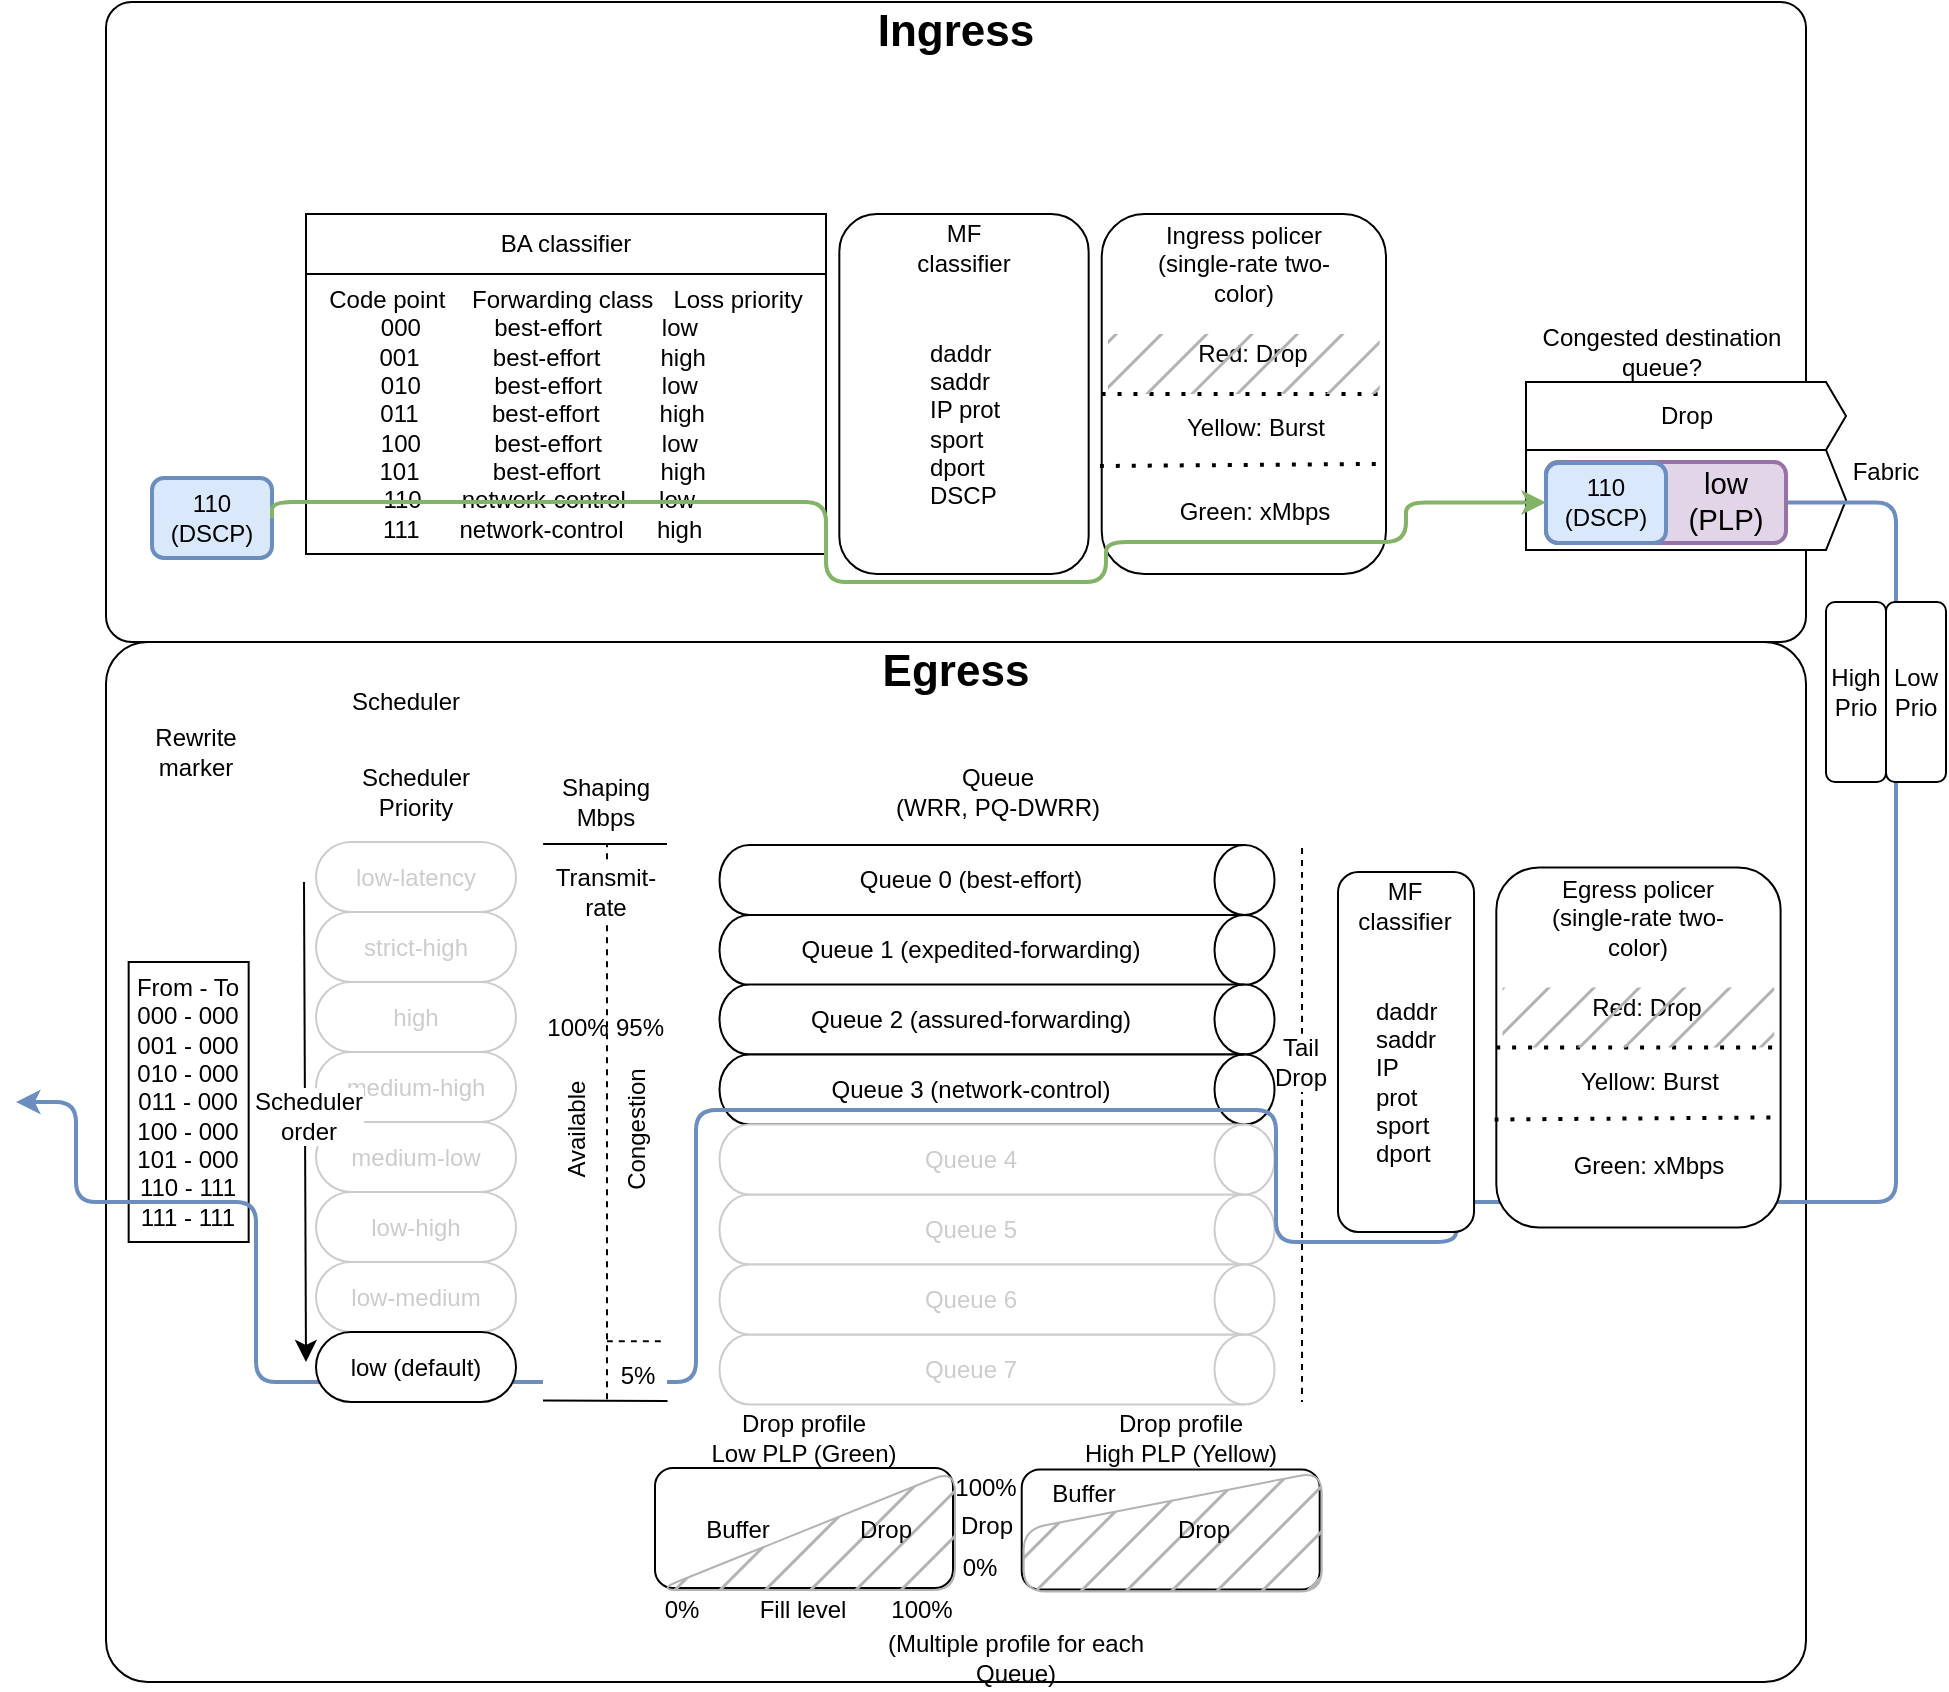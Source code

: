 <mxfile version="26.2.13">
  <diagram name="Page-1" id="kG5d2uivP7wJLAVlX3CE">
    <mxGraphModel dx="1347" dy="809" grid="1" gridSize="10" guides="1" tooltips="1" connect="1" arrows="1" fold="1" page="1" pageScale="1" pageWidth="850" pageHeight="1100" math="0" shadow="0">
      <root>
        <mxCell id="0" />
        <mxCell id="1" parent="0" />
        <mxCell id="E14LCJ5W_eXGmbQzY-kX-23" value="" style="group;movable=0;resizable=1;rotatable=1;deletable=1;editable=1;locked=0;connectable=0;" parent="1" vertex="1" connectable="0">
          <mxGeometry x="-100" y="110" width="890" height="390" as="geometry" />
        </mxCell>
        <mxCell id="E14LCJ5W_eXGmbQzY-kX-21" value="" style="rounded=1;whiteSpace=wrap;html=1;arcSize=4;" parent="E14LCJ5W_eXGmbQzY-kX-23" vertex="1">
          <mxGeometry width="850" height="320" as="geometry" />
        </mxCell>
        <mxCell id="E14LCJ5W_eXGmbQzY-kX-22" value="&lt;b&gt;&lt;font style=&quot;font-size: 22px;&quot;&gt;Ingress&lt;/font&gt;&lt;/b&gt;" style="text;html=1;align=center;verticalAlign=middle;whiteSpace=wrap;rounded=0;" parent="E14LCJ5W_eXGmbQzY-kX-23" vertex="1">
          <mxGeometry x="352.143" width="145.714" height="30" as="geometry" />
        </mxCell>
        <mxCell id="E14LCJ5W_eXGmbQzY-kX-68" value="" style="group" parent="E14LCJ5W_eXGmbQzY-kX-23" vertex="1" connectable="0">
          <mxGeometry x="366.667" y="106" width="124.667" height="180" as="geometry" />
        </mxCell>
        <mxCell id="E14LCJ5W_eXGmbQzY-kX-67" value="" style="rounded=1;whiteSpace=wrap;html=1;" parent="E14LCJ5W_eXGmbQzY-kX-68" vertex="1">
          <mxGeometry width="124.667" height="180" as="geometry" />
        </mxCell>
        <mxCell id="E14LCJ5W_eXGmbQzY-kX-51" value="MF classifier" style="text;html=1;align=center;verticalAlign=middle;whiteSpace=wrap;rounded=0;" parent="E14LCJ5W_eXGmbQzY-kX-68" vertex="1">
          <mxGeometry x="28.333" y="6.923" width="68.0" height="20.769" as="geometry" />
        </mxCell>
        <mxCell id="E14LCJ5W_eXGmbQzY-kX-73" value="&lt;div&gt;daddr&lt;/div&gt;&lt;div&gt;saddr&lt;/div&gt;&lt;div&gt;IP prot&lt;/div&gt;&lt;div&gt;sport&lt;/div&gt;&lt;div&gt;dport&lt;/div&gt;&lt;div&gt;DSCP&lt;/div&gt;" style="text;strokeColor=none;fillColor=none;align=left;verticalAlign=middle;spacingLeft=4;spacingRight=4;overflow=hidden;points=[[0,0.5],[1,0.5]];portConstraint=eastwest;rotatable=0;whiteSpace=wrap;html=1;" parent="E14LCJ5W_eXGmbQzY-kX-68" vertex="1">
          <mxGeometry x="39.333" y="60" width="57" height="90" as="geometry" />
        </mxCell>
        <mxCell id="E14LCJ5W_eXGmbQzY-kX-70" value="" style="group" parent="E14LCJ5W_eXGmbQzY-kX-23" vertex="1" connectable="0">
          <mxGeometry x="497.86" y="106" width="153.69" height="180" as="geometry" />
        </mxCell>
        <mxCell id="E14LCJ5W_eXGmbQzY-kX-69" value="" style="rounded=1;whiteSpace=wrap;html=1;" parent="E14LCJ5W_eXGmbQzY-kX-70" vertex="1">
          <mxGeometry width="142.14" height="180" as="geometry" />
        </mxCell>
        <mxCell id="E14LCJ5W_eXGmbQzY-kX-50" value="&lt;div&gt;Ingress policer&lt;/div&gt;(single-rate two-color)" style="text;html=1;align=center;verticalAlign=middle;whiteSpace=wrap;rounded=0;" parent="E14LCJ5W_eXGmbQzY-kX-70" vertex="1">
          <mxGeometry x="11.845" y="14.692" width="118.45" height="20.769" as="geometry" />
        </mxCell>
        <mxCell id="aqyKmSVkoHq0Fvc-RwfH-3" value="Green: xMbps" style="text;html=1;align=center;verticalAlign=middle;whiteSpace=wrap;rounded=0;" vertex="1" parent="E14LCJ5W_eXGmbQzY-kX-70">
          <mxGeometry x="34.2" y="134" width="85.29" height="30" as="geometry" />
        </mxCell>
        <mxCell id="aqyKmSVkoHq0Fvc-RwfH-4" value="" style="endArrow=none;dashed=1;html=1;dashPattern=1 3;strokeWidth=2;rounded=0;fontSize=12;startSize=8;endSize=8;curved=1;exitX=-0.006;exitY=0.7;exitDx=0;exitDy=0;exitPerimeter=0;entryX=1;entryY=0.694;entryDx=0;entryDy=0;entryPerimeter=0;" edge="1" parent="E14LCJ5W_eXGmbQzY-kX-70" source="E14LCJ5W_eXGmbQzY-kX-69" target="E14LCJ5W_eXGmbQzY-kX-69">
          <mxGeometry width="50" height="50" relative="1" as="geometry">
            <mxPoint x="35.14" y="130" as="sourcePoint" />
            <mxPoint x="143.14" y="130" as="targetPoint" />
          </mxGeometry>
        </mxCell>
        <mxCell id="aqyKmSVkoHq0Fvc-RwfH-5" value="" style="endArrow=none;dashed=1;html=1;dashPattern=1 3;strokeWidth=2;rounded=0;fontSize=12;startSize=8;endSize=8;curved=1;exitX=0;exitY=0.5;exitDx=0;exitDy=0;entryX=1;entryY=0.5;entryDx=0;entryDy=0;" edge="1" parent="E14LCJ5W_eXGmbQzY-kX-70" source="E14LCJ5W_eXGmbQzY-kX-69" target="E14LCJ5W_eXGmbQzY-kX-69">
          <mxGeometry width="50" height="50" relative="1" as="geometry">
            <mxPoint x="5.61" y="91" as="sourcePoint" />
            <mxPoint x="148.61" y="90" as="targetPoint" />
          </mxGeometry>
        </mxCell>
        <mxCell id="aqyKmSVkoHq0Fvc-RwfH-2" value="Yellow: Burst" style="text;html=1;align=center;verticalAlign=middle;whiteSpace=wrap;rounded=0;" vertex="1" parent="E14LCJ5W_eXGmbQzY-kX-70">
          <mxGeometry x="38.81" y="92" width="76.07" height="30" as="geometry" />
        </mxCell>
        <mxCell id="E14LCJ5W_eXGmbQzY-kX-81" value="&lt;div&gt;Red: Drop&lt;/div&gt;" style="text;html=1;align=center;verticalAlign=middle;whiteSpace=wrap;rounded=0;" parent="E14LCJ5W_eXGmbQzY-kX-70" vertex="1">
          <mxGeometry x="38.812" y="60" width="72.816" height="20.0" as="geometry" />
        </mxCell>
        <mxCell id="aqyKmSVkoHq0Fvc-RwfH-39" value="" style="rounded=0;whiteSpace=wrap;html=1;fillColor=#B3B3B3;fillStyle=hatch;strokeColor=none;" vertex="1" parent="E14LCJ5W_eXGmbQzY-kX-70">
          <mxGeometry x="3.1" y="60" width="135.9" height="30" as="geometry" />
        </mxCell>
        <mxCell id="ce7bkE0VHJTKqh5RO_aL-83" value="Congested destination queue? " style="text;html=1;align=center;verticalAlign=middle;whiteSpace=wrap;rounded=0;" parent="E14LCJ5W_eXGmbQzY-kX-23" vertex="1">
          <mxGeometry x="698" y="160" width="160" height="30" as="geometry" />
        </mxCell>
        <mxCell id="ce7bkE0VHJTKqh5RO_aL-84" value="" style="html=1;shadow=0;dashed=0;align=center;verticalAlign=middle;shape=mxgraph.arrows2.arrow;dy=0;dx=10;notch=0;" parent="E14LCJ5W_eXGmbQzY-kX-23" vertex="1">
          <mxGeometry x="710" y="224" width="160" height="50" as="geometry" />
        </mxCell>
        <mxCell id="ce7bkE0VHJTKqh5RO_aL-86" value="Drop" style="html=1;shadow=0;dashed=0;align=center;verticalAlign=middle;shape=mxgraph.arrows2.arrow;dy=0;dx=10;notch=0;" parent="E14LCJ5W_eXGmbQzY-kX-23" vertex="1">
          <mxGeometry x="710" y="190" width="160" height="34" as="geometry" />
        </mxCell>
        <mxCell id="ce7bkE0VHJTKqh5RO_aL-18" value="&lt;div&gt;High&lt;/div&gt;&lt;div&gt;Prio&lt;/div&gt;" style="rounded=1;whiteSpace=wrap;html=1;" parent="E14LCJ5W_eXGmbQzY-kX-23" vertex="1">
          <mxGeometry x="860" y="300" width="30" height="90" as="geometry" />
        </mxCell>
        <mxCell id="E14LCJ5W_eXGmbQzY-kX-24" value="" style="group;movable=1;resizable=1;rotatable=1;deletable=1;editable=1;locked=0;connectable=0;recursiveResize=0;" parent="1" vertex="1" connectable="0">
          <mxGeometry x="-100" y="430" width="850" height="523.75" as="geometry" />
        </mxCell>
        <mxCell id="E14LCJ5W_eXGmbQzY-kX-25" value="" style="rounded=1;whiteSpace=wrap;html=1;arcSize=4;connectable=0;" parent="E14LCJ5W_eXGmbQzY-kX-24" vertex="1">
          <mxGeometry width="850" height="520" as="geometry" />
        </mxCell>
        <mxCell id="E14LCJ5W_eXGmbQzY-kX-26" value="&lt;font style=&quot;font-size: 22px;&quot;&gt;&lt;b&gt;Egress&lt;/b&gt;&lt;/font&gt;" style="text;html=1;align=center;verticalAlign=middle;whiteSpace=wrap;rounded=0;" parent="E14LCJ5W_eXGmbQzY-kX-24" vertex="1">
          <mxGeometry x="352.143" width="145.714" height="30" as="geometry" />
        </mxCell>
        <mxCell id="E14LCJ5W_eXGmbQzY-kX-61" value="Scheduler" style="text;html=1;align=center;verticalAlign=middle;whiteSpace=wrap;rounded=0;" parent="E14LCJ5W_eXGmbQzY-kX-24" vertex="1">
          <mxGeometry x="116.0" y="15.25" width="68.0" height="30" as="geometry" />
        </mxCell>
        <mxCell id="E14LCJ5W_eXGmbQzY-kX-62" value="Rewrite marker" style="text;html=1;align=center;verticalAlign=middle;whiteSpace=wrap;rounded=0;" parent="E14LCJ5W_eXGmbQzY-kX-24" vertex="1">
          <mxGeometry x="11.333" y="40" width="68.0" height="30" as="geometry" />
        </mxCell>
        <mxCell id="E14LCJ5W_eXGmbQzY-kX-63" value="&lt;div&gt;Queue&lt;/div&gt;&lt;div&gt;(WRR, PQ-DWRR)&lt;/div&gt;" style="text;html=1;align=center;verticalAlign=middle;whiteSpace=wrap;rounded=0;" parent="E14LCJ5W_eXGmbQzY-kX-24" vertex="1">
          <mxGeometry x="367.58" y="60" width="155.85" height="30" as="geometry" />
        </mxCell>
        <mxCell id="E14LCJ5W_eXGmbQzY-kX-78" value="Queue 0 (best-effort)" style="shape=cylinder3;whiteSpace=wrap;html=1;boundedLbl=1;backgroundOutline=1;size=15;rotation=90;horizontal=0;align=center;" parent="E14LCJ5W_eXGmbQzY-kX-24" vertex="1">
          <mxGeometry x="428" y="-19.75" width="35" height="277.5" as="geometry" />
        </mxCell>
        <mxCell id="E14LCJ5W_eXGmbQzY-kX-90" value="From - To&lt;br&gt;000 - 000&lt;br&gt;001 - 000&lt;br&gt;010 - 000&lt;br&gt;011 - 000&lt;br&gt;100 - 000&lt;br&gt;101 - 000&lt;div&gt;110 - 111&lt;/div&gt;&lt;div&gt;111 - 111&lt;/div&gt;" style="text;html=1;align=center;verticalAlign=middle;whiteSpace=wrap;rounded=0;strokeColor=default;" parent="E14LCJ5W_eXGmbQzY-kX-24" vertex="1">
          <mxGeometry x="11.33" y="160" width="60" height="140" as="geometry" />
        </mxCell>
        <mxCell id="E14LCJ5W_eXGmbQzY-kX-91" value="Queue 1 (expedited-forwarding)" style="shape=cylinder3;whiteSpace=wrap;html=1;boundedLbl=1;backgroundOutline=1;size=15;rotation=90;strokeColor=default;align=center;verticalAlign=middle;fontFamily=Helvetica;fontSize=12;fontColor=default;fillColor=default;horizontal=0;" parent="E14LCJ5W_eXGmbQzY-kX-24" vertex="1">
          <mxGeometry x="428" y="15.25" width="35" height="277.5" as="geometry" />
        </mxCell>
        <mxCell id="E14LCJ5W_eXGmbQzY-kX-92" value="Queue 2 (assured-forwarding)" style="shape=cylinder3;whiteSpace=wrap;html=1;boundedLbl=1;backgroundOutline=1;size=15;rotation=90;strokeColor=default;align=center;verticalAlign=middle;fontFamily=Helvetica;fontSize=12;fontColor=default;fillColor=default;horizontal=0;" parent="E14LCJ5W_eXGmbQzY-kX-24" vertex="1">
          <mxGeometry x="428" y="50" width="35" height="277.5" as="geometry" />
        </mxCell>
        <mxCell id="E14LCJ5W_eXGmbQzY-kX-93" value="Queue 3 (network-control)" style="shape=cylinder3;whiteSpace=wrap;html=1;boundedLbl=1;backgroundOutline=1;size=15;rotation=90;strokeColor=default;align=center;verticalAlign=middle;fontFamily=Helvetica;fontSize=12;fontColor=default;fillColor=default;horizontal=0;" parent="E14LCJ5W_eXGmbQzY-kX-24" vertex="1">
          <mxGeometry x="428" y="85" width="35" height="277.5" as="geometry" />
        </mxCell>
        <mxCell id="E14LCJ5W_eXGmbQzY-kX-95" value="Queue 5" style="shape=cylinder3;whiteSpace=wrap;html=1;boundedLbl=1;backgroundOutline=1;size=15;rotation=90;strokeColor=#CCCCCC;align=center;verticalAlign=middle;fontFamily=Helvetica;fontSize=12;fontColor=#CCCCCC;fillColor=default;horizontal=0;" parent="E14LCJ5W_eXGmbQzY-kX-24" vertex="1">
          <mxGeometry x="428" y="155" width="35" height="277.5" as="geometry" />
        </mxCell>
        <mxCell id="E14LCJ5W_eXGmbQzY-kX-94" value="Queue 4" style="shape=cylinder3;whiteSpace=wrap;html=1;boundedLbl=1;backgroundOutline=1;size=15;rotation=90;strokeColor=#CCCCCC;align=center;verticalAlign=middle;fontFamily=Helvetica;fontSize=12;fontColor=#CCCCCC;fillColor=default;horizontal=0;" parent="E14LCJ5W_eXGmbQzY-kX-24" vertex="1">
          <mxGeometry x="428" y="120" width="35" height="277.5" as="geometry" />
        </mxCell>
        <mxCell id="E14LCJ5W_eXGmbQzY-kX-96" value="Queue 7" style="shape=cylinder3;whiteSpace=wrap;html=1;boundedLbl=1;backgroundOutline=1;size=15;rotation=90;strokeColor=#CCCCCC;align=center;verticalAlign=middle;fontFamily=Helvetica;fontSize=12;fontColor=#CCCCCC;fillColor=default;horizontal=0;" parent="E14LCJ5W_eXGmbQzY-kX-24" vertex="1">
          <mxGeometry x="428" y="225" width="35" height="277.5" as="geometry" />
        </mxCell>
        <mxCell id="E14LCJ5W_eXGmbQzY-kX-97" value="Queue 6" style="shape=cylinder3;whiteSpace=wrap;html=1;boundedLbl=1;backgroundOutline=1;size=15;rotation=90;strokeColor=#CCCCCC;align=center;verticalAlign=middle;fontFamily=Helvetica;fontSize=12;fontColor=#CCCCCC;fillColor=default;horizontal=0;" parent="E14LCJ5W_eXGmbQzY-kX-24" vertex="1">
          <mxGeometry x="428" y="190" width="35" height="277.5" as="geometry" />
        </mxCell>
        <mxCell id="ce7bkE0VHJTKqh5RO_aL-8" style="edgeStyle=orthogonalEdgeStyle;rounded=1;orthogonalLoop=1;jettySize=auto;html=1;fillColor=#dae8fc;strokeColor=#6c8ebf;strokeWidth=2;arcSize=20;flowAnimation=0;enumerate=0;orthogonal=0;ignoreEdge=0;noJump=0;bendable=1;exitX=1;exitY=0.5;exitDx=0;exitDy=0;" parent="E14LCJ5W_eXGmbQzY-kX-24" edge="1">
          <mxGeometry relative="1" as="geometry">
            <mxPoint x="835" y="-69.75" as="sourcePoint" />
            <Array as="points">
              <mxPoint x="895" y="-70" />
              <mxPoint x="895" y="280" />
              <mxPoint x="675" y="280" />
              <mxPoint x="675" y="300" />
              <mxPoint x="585" y="300" />
              <mxPoint x="585" y="234" />
              <mxPoint x="295" y="234" />
              <mxPoint x="295" y="370" />
              <mxPoint x="75" y="370" />
              <mxPoint x="75" y="280" />
              <mxPoint x="-15" y="280" />
              <mxPoint x="-15" y="230" />
            </Array>
            <mxPoint x="-45" y="230" as="targetPoint" />
          </mxGeometry>
        </mxCell>
        <mxCell id="ce7bkE0VHJTKqh5RO_aL-57" value="low-latency" style="rounded=1;whiteSpace=wrap;html=1;arcSize=50;fontColor=#CCCCCC;strokeColor=#CCCCCC;" parent="E14LCJ5W_eXGmbQzY-kX-24" vertex="1">
          <mxGeometry x="105" y="100" width="100" height="35" as="geometry" />
        </mxCell>
        <mxCell id="ce7bkE0VHJTKqh5RO_aL-60" value="strict-high" style="rounded=1;whiteSpace=wrap;html=1;arcSize=50;fontColor=#CCCCCC;strokeColor=#CCCCCC;" parent="E14LCJ5W_eXGmbQzY-kX-24" vertex="1">
          <mxGeometry x="105" y="135" width="100" height="35" as="geometry" />
        </mxCell>
        <mxCell id="ce7bkE0VHJTKqh5RO_aL-61" value="high" style="rounded=1;whiteSpace=wrap;html=1;arcSize=50;fontColor=#CCCCCC;strokeColor=#CCCCCC;" parent="E14LCJ5W_eXGmbQzY-kX-24" vertex="1">
          <mxGeometry x="105" y="170" width="100" height="35" as="geometry" />
        </mxCell>
        <mxCell id="ce7bkE0VHJTKqh5RO_aL-62" value="medium-high" style="rounded=1;whiteSpace=wrap;html=1;arcSize=50;fontColor=#CCCCCC;strokeColor=#CCCCCC;" parent="E14LCJ5W_eXGmbQzY-kX-24" vertex="1">
          <mxGeometry x="105" y="205" width="100" height="35" as="geometry" />
        </mxCell>
        <mxCell id="ce7bkE0VHJTKqh5RO_aL-63" value="medium-low" style="rounded=1;whiteSpace=wrap;html=1;arcSize=50;fontColor=#CCCCCC;strokeColor=#CCCCCC;" parent="E14LCJ5W_eXGmbQzY-kX-24" vertex="1">
          <mxGeometry x="105" y="240" width="100" height="35" as="geometry" />
        </mxCell>
        <mxCell id="ce7bkE0VHJTKqh5RO_aL-64" value="low-high" style="rounded=1;whiteSpace=wrap;html=1;arcSize=50;fontColor=#CCCCCC;strokeColor=#CCCCCC;" parent="E14LCJ5W_eXGmbQzY-kX-24" vertex="1">
          <mxGeometry x="105" y="275" width="100" height="35" as="geometry" />
        </mxCell>
        <mxCell id="ce7bkE0VHJTKqh5RO_aL-65" value="low-medium" style="rounded=1;whiteSpace=wrap;html=1;arcSize=50;fontColor=#CCCCCC;strokeColor=#CCCCCC;" parent="E14LCJ5W_eXGmbQzY-kX-24" vertex="1">
          <mxGeometry x="105" y="310" width="100" height="35" as="geometry" />
        </mxCell>
        <mxCell id="ce7bkE0VHJTKqh5RO_aL-66" value="low (default)" style="rounded=1;whiteSpace=wrap;html=1;arcSize=50;" parent="E14LCJ5W_eXGmbQzY-kX-24" vertex="1">
          <mxGeometry x="105" y="345" width="100" height="35" as="geometry" />
        </mxCell>
        <mxCell id="ce7bkE0VHJTKqh5RO_aL-70" value="Scheduler Priority" style="text;html=1;align=center;verticalAlign=middle;whiteSpace=wrap;rounded=0;" parent="E14LCJ5W_eXGmbQzY-kX-24" vertex="1">
          <mxGeometry x="125" y="60" width="60" height="30" as="geometry" />
        </mxCell>
        <mxCell id="ce7bkE0VHJTKqh5RO_aL-75" value="&lt;div&gt;Drop profile&lt;/div&gt;&lt;div&gt;Low PLP (Green)&lt;/div&gt;" style="text;html=1;align=center;verticalAlign=middle;whiteSpace=wrap;rounded=0;" parent="E14LCJ5W_eXGmbQzY-kX-24" vertex="1">
          <mxGeometry x="293.37" y="388" width="112.26" height="20" as="geometry" />
        </mxCell>
        <mxCell id="9Cvu3uH8e4-jwWgG8o9k-1" value="" style="endArrow=classic;html=1;rounded=0;fontSize=12;startSize=8;endSize=8;curved=1;horizontal=0;" parent="E14LCJ5W_eXGmbQzY-kX-24" edge="1">
          <mxGeometry width="50" height="50" relative="1" as="geometry">
            <mxPoint x="99" y="120" as="sourcePoint" />
            <mxPoint x="100" y="360" as="targetPoint" />
          </mxGeometry>
        </mxCell>
        <mxCell id="9Cvu3uH8e4-jwWgG8o9k-2" value="&lt;div&gt;Scheduler&lt;/div&gt;&lt;div&gt;order&lt;/div&gt;" style="edgeLabel;html=1;align=center;verticalAlign=middle;resizable=0;points=[];fontSize=12;" parent="9Cvu3uH8e4-jwWgG8o9k-1" vertex="1" connectable="0">
          <mxGeometry x="-0.03" y="1" relative="1" as="geometry">
            <mxPoint as="offset" />
          </mxGeometry>
        </mxCell>
        <mxCell id="aqyKmSVkoHq0Fvc-RwfH-10" value="" style="group" vertex="1" connectable="0" parent="E14LCJ5W_eXGmbQzY-kX-24">
          <mxGeometry x="274.5" y="413" width="150" height="61" as="geometry" />
        </mxCell>
        <mxCell id="aqyKmSVkoHq0Fvc-RwfH-6" value="" style="rounded=1;whiteSpace=wrap;html=1;flipH=0;flipV=1;" vertex="1" parent="aqyKmSVkoHq0Fvc-RwfH-10">
          <mxGeometry width="149" height="60" as="geometry" />
        </mxCell>
        <mxCell id="aqyKmSVkoHq0Fvc-RwfH-9" value="" style="html=1;strokeWidth=1;shape=manualInput;whiteSpace=wrap;rounded=1;size=60;arcSize=22;direction=east;fillStyle=hatch;fillColor=#B3B3B3;strokeColor=#B3B3B3;flipV=0;flipH=0;" vertex="1" parent="aqyKmSVkoHq0Fvc-RwfH-10">
          <mxGeometry x="1" y="1" width="149" height="60" as="geometry" />
        </mxCell>
        <mxCell id="aqyKmSVkoHq0Fvc-RwfH-11" value="Drop" style="text;html=1;align=center;verticalAlign=middle;whiteSpace=wrap;rounded=0;" vertex="1" parent="aqyKmSVkoHq0Fvc-RwfH-10">
          <mxGeometry x="90" y="19" width="50" height="24" as="geometry" />
        </mxCell>
        <mxCell id="aqyKmSVkoHq0Fvc-RwfH-12" value="Buffer" style="text;html=1;align=center;verticalAlign=middle;whiteSpace=wrap;rounded=0;" vertex="1" parent="aqyKmSVkoHq0Fvc-RwfH-10">
          <mxGeometry x="11.5" y="16" width="60" height="30" as="geometry" />
        </mxCell>
        <mxCell id="ce7bkE0VHJTKqh5RO_aL-81" value="&lt;div&gt;Fill level&lt;/div&gt;" style="text;html=1;align=center;verticalAlign=middle;whiteSpace=wrap;rounded=0;" parent="E14LCJ5W_eXGmbQzY-kX-24" vertex="1">
          <mxGeometry x="324.5" y="474" width="46.5" height="19" as="geometry" />
        </mxCell>
        <mxCell id="aqyKmSVkoHq0Fvc-RwfH-13" value="0%" style="text;html=1;align=center;verticalAlign=middle;whiteSpace=wrap;rounded=0;" vertex="1" parent="E14LCJ5W_eXGmbQzY-kX-24">
          <mxGeometry x="271.58" y="474" width="32.14" height="20" as="geometry" />
        </mxCell>
        <mxCell id="aqyKmSVkoHq0Fvc-RwfH-14" value="100%" style="text;html=1;align=center;verticalAlign=middle;whiteSpace=wrap;rounded=0;" vertex="1" parent="E14LCJ5W_eXGmbQzY-kX-24">
          <mxGeometry x="392.36" y="474" width="32.14" height="20" as="geometry" />
        </mxCell>
        <mxCell id="aqyKmSVkoHq0Fvc-RwfH-25" value="" style="group" vertex="1" connectable="0" parent="E14LCJ5W_eXGmbQzY-kX-24">
          <mxGeometry x="457.86" y="413.75" width="159.5" height="61" as="geometry" />
        </mxCell>
        <mxCell id="aqyKmSVkoHq0Fvc-RwfH-26" value="" style="rounded=1;whiteSpace=wrap;html=1;" vertex="1" parent="aqyKmSVkoHq0Fvc-RwfH-25">
          <mxGeometry width="149" height="60" as="geometry" />
        </mxCell>
        <mxCell id="aqyKmSVkoHq0Fvc-RwfH-27" value="" style="html=1;strokeWidth=1;shape=manualInput;whiteSpace=wrap;rounded=1;size=29;arcSize=22;direction=west;fillStyle=hatch;fillColor=#B3B3B3;strokeColor=#B3B3B3;flipH=1;flipV=1;" vertex="1" parent="aqyKmSVkoHq0Fvc-RwfH-25">
          <mxGeometry x="1" y="1" width="149" height="60" as="geometry" />
        </mxCell>
        <mxCell id="aqyKmSVkoHq0Fvc-RwfH-28" value="Drop" style="text;html=1;align=center;verticalAlign=middle;whiteSpace=wrap;rounded=0;" vertex="1" parent="aqyKmSVkoHq0Fvc-RwfH-25">
          <mxGeometry x="61" y="22.5" width="60" height="15" as="geometry" />
        </mxCell>
        <mxCell id="aqyKmSVkoHq0Fvc-RwfH-29" value="Buffer" style="text;html=1;align=center;verticalAlign=middle;whiteSpace=wrap;rounded=0;" vertex="1" parent="aqyKmSVkoHq0Fvc-RwfH-25">
          <mxGeometry x="1" y="1.5" width="60" height="21" as="geometry" />
        </mxCell>
        <mxCell id="aqyKmSVkoHq0Fvc-RwfH-32" value="(Multiple profile for each Queue)" style="text;html=1;align=center;verticalAlign=middle;whiteSpace=wrap;rounded=0;" vertex="1" parent="E14LCJ5W_eXGmbQzY-kX-24">
          <mxGeometry x="370" y="493" width="170" height="30" as="geometry" />
        </mxCell>
        <mxCell id="aqyKmSVkoHq0Fvc-RwfH-33" value="&lt;div&gt;Drop profile&lt;/div&gt;&lt;div&gt;High PLP (Yellow)&lt;/div&gt;" style="text;html=1;align=center;verticalAlign=middle;whiteSpace=wrap;rounded=0;" vertex="1" parent="E14LCJ5W_eXGmbQzY-kX-24">
          <mxGeometry x="476.89" y="388" width="121.45" height="20" as="geometry" />
        </mxCell>
        <mxCell id="aqyKmSVkoHq0Fvc-RwfH-34" value="" style="endArrow=none;dashed=1;html=1;rounded=0;fontSize=12;startSize=8;endSize=8;curved=1;" edge="1" parent="E14LCJ5W_eXGmbQzY-kX-24">
          <mxGeometry width="50" height="50" relative="1" as="geometry">
            <mxPoint x="598" y="103" as="sourcePoint" />
            <mxPoint x="598" y="380" as="targetPoint" />
          </mxGeometry>
        </mxCell>
        <mxCell id="aqyKmSVkoHq0Fvc-RwfH-36" value="&lt;div&gt;Tail&lt;/div&gt;&lt;div&gt;Drop&lt;/div&gt;" style="edgeLabel;html=1;align=center;verticalAlign=middle;resizable=0;points=[];fontSize=12;" vertex="1" connectable="0" parent="aqyKmSVkoHq0Fvc-RwfH-34">
          <mxGeometry x="-0.922" relative="1" as="geometry">
            <mxPoint x="-1" y="96" as="offset" />
          </mxGeometry>
        </mxCell>
        <mxCell id="aqyKmSVkoHq0Fvc-RwfH-40" value="" style="group" vertex="1" connectable="0" parent="E14LCJ5W_eXGmbQzY-kX-24">
          <mxGeometry x="695.16" y="112.75" width="153.69" height="180" as="geometry" />
        </mxCell>
        <mxCell id="aqyKmSVkoHq0Fvc-RwfH-41" value="" style="rounded=1;whiteSpace=wrap;html=1;" vertex="1" parent="aqyKmSVkoHq0Fvc-RwfH-40">
          <mxGeometry width="142.14" height="180" as="geometry" />
        </mxCell>
        <mxCell id="aqyKmSVkoHq0Fvc-RwfH-42" value="&lt;div&gt;Egress policer&lt;/div&gt;(single-rate two-color)" style="text;html=1;align=center;verticalAlign=middle;whiteSpace=wrap;rounded=0;" vertex="1" parent="aqyKmSVkoHq0Fvc-RwfH-40">
          <mxGeometry x="11.845" y="14.692" width="118.45" height="20.769" as="geometry" />
        </mxCell>
        <mxCell id="aqyKmSVkoHq0Fvc-RwfH-43" value="Green: xMbps" style="text;html=1;align=center;verticalAlign=middle;whiteSpace=wrap;rounded=0;" vertex="1" parent="aqyKmSVkoHq0Fvc-RwfH-40">
          <mxGeometry x="34.2" y="134" width="85.29" height="30" as="geometry" />
        </mxCell>
        <mxCell id="aqyKmSVkoHq0Fvc-RwfH-44" value="" style="endArrow=none;dashed=1;html=1;dashPattern=1 3;strokeWidth=2;rounded=0;fontSize=12;startSize=8;endSize=8;curved=1;exitX=-0.006;exitY=0.7;exitDx=0;exitDy=0;exitPerimeter=0;entryX=1;entryY=0.694;entryDx=0;entryDy=0;entryPerimeter=0;" edge="1" parent="aqyKmSVkoHq0Fvc-RwfH-40" source="aqyKmSVkoHq0Fvc-RwfH-41" target="aqyKmSVkoHq0Fvc-RwfH-41">
          <mxGeometry width="50" height="50" relative="1" as="geometry">
            <mxPoint x="35.14" y="130" as="sourcePoint" />
            <mxPoint x="143.14" y="130" as="targetPoint" />
          </mxGeometry>
        </mxCell>
        <mxCell id="aqyKmSVkoHq0Fvc-RwfH-45" value="" style="endArrow=none;dashed=1;html=1;dashPattern=1 3;strokeWidth=2;rounded=0;fontSize=12;startSize=8;endSize=8;curved=1;exitX=0;exitY=0.5;exitDx=0;exitDy=0;entryX=1;entryY=0.5;entryDx=0;entryDy=0;" edge="1" parent="aqyKmSVkoHq0Fvc-RwfH-40" source="aqyKmSVkoHq0Fvc-RwfH-41" target="aqyKmSVkoHq0Fvc-RwfH-41">
          <mxGeometry width="50" height="50" relative="1" as="geometry">
            <mxPoint x="5.61" y="91" as="sourcePoint" />
            <mxPoint x="148.61" y="90" as="targetPoint" />
          </mxGeometry>
        </mxCell>
        <mxCell id="aqyKmSVkoHq0Fvc-RwfH-46" value="Yellow: Burst" style="text;html=1;align=center;verticalAlign=middle;whiteSpace=wrap;rounded=0;" vertex="1" parent="aqyKmSVkoHq0Fvc-RwfH-40">
          <mxGeometry x="38.81" y="92" width="76.07" height="30" as="geometry" />
        </mxCell>
        <mxCell id="aqyKmSVkoHq0Fvc-RwfH-47" value="&lt;div&gt;Red: Drop&lt;/div&gt;" style="text;html=1;align=center;verticalAlign=middle;whiteSpace=wrap;rounded=0;" vertex="1" parent="aqyKmSVkoHq0Fvc-RwfH-40">
          <mxGeometry x="38.812" y="60" width="72.816" height="20.0" as="geometry" />
        </mxCell>
        <mxCell id="aqyKmSVkoHq0Fvc-RwfH-48" value="" style="rounded=0;whiteSpace=wrap;html=1;fillColor=#B3B3B3;fillStyle=hatch;strokeColor=none;" vertex="1" parent="aqyKmSVkoHq0Fvc-RwfH-40">
          <mxGeometry x="3.1" y="60" width="135.9" height="30" as="geometry" />
        </mxCell>
        <mxCell id="aqyKmSVkoHq0Fvc-RwfH-49" value="" style="group" vertex="1" connectable="0" parent="E14LCJ5W_eXGmbQzY-kX-24">
          <mxGeometry x="616" y="115" width="68.02" height="180" as="geometry" />
        </mxCell>
        <mxCell id="aqyKmSVkoHq0Fvc-RwfH-50" value="" style="rounded=1;whiteSpace=wrap;html=1;" vertex="1" parent="aqyKmSVkoHq0Fvc-RwfH-49">
          <mxGeometry width="68.02" height="180" as="geometry" />
        </mxCell>
        <mxCell id="aqyKmSVkoHq0Fvc-RwfH-51" value="MF classifier" style="text;html=1;align=center;verticalAlign=middle;whiteSpace=wrap;rounded=0;" vertex="1" parent="aqyKmSVkoHq0Fvc-RwfH-49">
          <mxGeometry x="15.459" y="6.923" width="37.102" height="20.769" as="geometry" />
        </mxCell>
        <mxCell id="aqyKmSVkoHq0Fvc-RwfH-52" value="&lt;div&gt;daddr&lt;/div&gt;&lt;div&gt;saddr&lt;/div&gt;&lt;div&gt;IP prot&lt;/div&gt;&lt;div&gt;sport&lt;/div&gt;&lt;div&gt;dport&lt;/div&gt;&lt;div&gt;DSCP&lt;/div&gt;" style="text;strokeColor=none;fillColor=none;align=left;verticalAlign=middle;spacingLeft=4;spacingRight=4;overflow=hidden;points=[[0,0.5],[1,0.5]];portConstraint=eastwest;rotatable=0;whiteSpace=wrap;html=1;" vertex="1" parent="aqyKmSVkoHq0Fvc-RwfH-49">
          <mxGeometry x="12.73" y="60" width="42.56" height="90" as="geometry" />
        </mxCell>
        <mxCell id="aqyKmSVkoHq0Fvc-RwfH-85" value="" style="group" vertex="1" connectable="0" parent="E14LCJ5W_eXGmbQzY-kX-24">
          <mxGeometry x="218.5" y="60" width="63" height="350" as="geometry" />
        </mxCell>
        <mxCell id="aqyKmSVkoHq0Fvc-RwfH-81" value="" style="rounded=1;whiteSpace=wrap;html=1;strokeColor=none;" vertex="1" parent="aqyKmSVkoHq0Fvc-RwfH-85">
          <mxGeometry y="0.006" width="62" height="349.994" as="geometry" />
        </mxCell>
        <mxCell id="aqyKmSVkoHq0Fvc-RwfH-60" value="&lt;div&gt;Shaping&lt;/div&gt;&lt;div&gt;Mbps&lt;/div&gt;" style="text;html=1;align=center;verticalAlign=middle;whiteSpace=wrap;rounded=0;container=0;" vertex="1" parent="aqyKmSVkoHq0Fvc-RwfH-85">
          <mxGeometry x="1" width="60" height="39.461" as="geometry" />
        </mxCell>
        <mxCell id="aqyKmSVkoHq0Fvc-RwfH-66" value="" style="endArrow=none;html=1;rounded=0;fontSize=12;startSize=8;endSize=8;curved=1;exitX=0.001;exitY=0.117;exitDx=0;exitDy=0;exitPerimeter=0;" edge="1" parent="aqyKmSVkoHq0Fvc-RwfH-85" source="aqyKmSVkoHq0Fvc-RwfH-81">
          <mxGeometry width="50" height="50" relative="1" as="geometry">
            <mxPoint x="72.0" y="41.889" as="sourcePoint" />
            <mxPoint x="62" y="41.04" as="targetPoint" />
          </mxGeometry>
        </mxCell>
        <mxCell id="aqyKmSVkoHq0Fvc-RwfH-54" value="" style="endArrow=none;html=1;rounded=0;fontSize=12;startSize=8;endSize=8;curved=1;entryX=1.004;entryY=0.913;entryDx=0;entryDy=0;entryPerimeter=0;exitX=0;exitY=0.912;exitDx=0;exitDy=0;exitPerimeter=0;" edge="1" parent="aqyKmSVkoHq0Fvc-RwfH-85" source="aqyKmSVkoHq0Fvc-RwfH-81" target="aqyKmSVkoHq0Fvc-RwfH-81">
          <mxGeometry width="50" height="50" relative="1" as="geometry">
            <mxPoint x="2" y="319.828" as="sourcePoint" />
            <mxPoint x="62" y="321.035" as="targetPoint" />
          </mxGeometry>
        </mxCell>
        <mxCell id="aqyKmSVkoHq0Fvc-RwfH-67" value="5%" style="text;html=1;align=center;verticalAlign=middle;whiteSpace=wrap;rounded=0;container=0;" vertex="1" parent="aqyKmSVkoHq0Fvc-RwfH-85">
          <mxGeometry x="37" y="294.479" width="20" height="24.311" as="geometry" />
        </mxCell>
        <mxCell id="aqyKmSVkoHq0Fvc-RwfH-71" value="" style="endArrow=none;html=1;rounded=0;fontSize=12;startSize=8;endSize=8;curved=1;exitX=0.25;exitY=0;exitDx=0;exitDy=0;dashed=1;" edge="1" parent="aqyKmSVkoHq0Fvc-RwfH-85">
          <mxGeometry width="50" height="50" relative="1" as="geometry">
            <mxPoint x="32" y="289.659" as="sourcePoint" />
            <mxPoint x="62" y="289.656" as="targetPoint" />
          </mxGeometry>
        </mxCell>
        <mxCell id="aqyKmSVkoHq0Fvc-RwfH-73" value="Congestion" style="text;html=1;align=center;verticalAlign=middle;whiteSpace=wrap;rounded=0;direction=east;flipH=0;flipV=0;horizontal=0;container=0;" vertex="1" parent="aqyKmSVkoHq0Fvc-RwfH-85">
          <mxGeometry x="42" y="148.273" width="10" height="71.562" as="geometry" />
        </mxCell>
        <mxCell id="aqyKmSVkoHq0Fvc-RwfH-72" value="Available" style="text;html=1;align=center;verticalAlign=middle;whiteSpace=wrap;rounded=0;direction=east;flipH=0;flipV=0;horizontal=0;fontFamily=Helvetica;fontSize=12;fontColor=default;container=0;" vertex="1" parent="aqyKmSVkoHq0Fvc-RwfH-85">
          <mxGeometry x="12" y="148.273" width="10" height="71.562" as="geometry" />
        </mxCell>
        <mxCell id="aqyKmSVkoHq0Fvc-RwfH-74" value="95%" style="text;html=1;align=center;verticalAlign=middle;whiteSpace=wrap;rounded=0;container=0;" vertex="1" parent="aqyKmSVkoHq0Fvc-RwfH-85">
          <mxGeometry x="33" y="120.688" width="30" height="24.311" as="geometry" />
        </mxCell>
        <mxCell id="aqyKmSVkoHq0Fvc-RwfH-68" value="100%" style="text;html=1;align=center;verticalAlign=middle;whiteSpace=wrap;rounded=0;container=0;" vertex="1" parent="aqyKmSVkoHq0Fvc-RwfH-85">
          <mxGeometry x="2" y="120.693" width="30" height="24.306" as="geometry" />
        </mxCell>
        <mxCell id="aqyKmSVkoHq0Fvc-RwfH-84" value="" style="endArrow=none;dashed=1;html=1;rounded=0;fontSize=12;startSize=8;endSize=8;curved=1;" edge="1" parent="aqyKmSVkoHq0Fvc-RwfH-85">
          <mxGeometry width="50" height="50" relative="1" as="geometry">
            <mxPoint x="32" y="318.621" as="sourcePoint" />
            <mxPoint x="32" y="41.04" as="targetPoint" />
          </mxGeometry>
        </mxCell>
        <mxCell id="aqyKmSVkoHq0Fvc-RwfH-69" value="Transmit-rate" style="text;html=1;align=center;verticalAlign=middle;whiteSpace=wrap;rounded=0;glass=0;fillColor=default;container=0;" vertex="1" parent="aqyKmSVkoHq0Fvc-RwfH-85">
          <mxGeometry x="6" y="49.488" width="50" height="30.643" as="geometry" />
        </mxCell>
        <mxCell id="ce7bkE0VHJTKqh5RO_aL-82" value="&lt;div&gt;Drop&lt;/div&gt;" style="text;html=1;align=center;verticalAlign=middle;whiteSpace=wrap;rounded=0;" parent="E14LCJ5W_eXGmbQzY-kX-24" vertex="1">
          <mxGeometry x="422.86" y="433" width="35" height="17.5" as="geometry" />
        </mxCell>
        <mxCell id="aqyKmSVkoHq0Fvc-RwfH-15" value="0%" style="text;html=1;align=center;verticalAlign=middle;whiteSpace=wrap;rounded=0;" vertex="1" parent="E14LCJ5W_eXGmbQzY-kX-24">
          <mxGeometry x="421.29" y="453" width="32.14" height="20" as="geometry" />
        </mxCell>
        <mxCell id="aqyKmSVkoHq0Fvc-RwfH-16" value="100%" style="text;html=1;align=center;verticalAlign=middle;whiteSpace=wrap;rounded=0;" vertex="1" parent="E14LCJ5W_eXGmbQzY-kX-24">
          <mxGeometry x="424.29" y="413" width="32.14" height="20" as="geometry" />
        </mxCell>
        <mxCell id="E14LCJ5W_eXGmbQzY-kX-32" value="" style="group;rounded=0;" parent="1" vertex="1" connectable="0">
          <mxGeometry x="-77" y="348" width="60" height="40" as="geometry" />
        </mxCell>
        <mxCell id="E14LCJ5W_eXGmbQzY-kX-18" value="" style="rounded=1;whiteSpace=wrap;html=1;strokeWidth=2;fillColor=#dae8fc;strokeColor=#6c8ebf;" parent="E14LCJ5W_eXGmbQzY-kX-32" vertex="1">
          <mxGeometry width="60" height="40" as="geometry" />
        </mxCell>
        <mxCell id="E14LCJ5W_eXGmbQzY-kX-20" value="110 (DSCP)" style="text;html=1;align=center;verticalAlign=middle;whiteSpace=wrap;rounded=0;" parent="E14LCJ5W_eXGmbQzY-kX-32" vertex="1">
          <mxGeometry y="5" width="60" height="30" as="geometry" />
        </mxCell>
        <mxCell id="E14LCJ5W_eXGmbQzY-kX-39" value="" style="group;movable=1;resizable=1;rotatable=1;deletable=1;editable=1;locked=0;connectable=1;" parent="1" vertex="1" connectable="0">
          <mxGeometry x="620" y="340" width="120" height="40.5" as="geometry" />
        </mxCell>
        <mxCell id="E14LCJ5W_eXGmbQzY-kX-35" value="" style="rounded=1;whiteSpace=wrap;html=1;strokeWidth=2;fillColor=#e1d5e7;strokeColor=#9673a6;container=0;movable=1;resizable=1;rotatable=1;deletable=1;editable=1;locked=0;connectable=1;" parent="E14LCJ5W_eXGmbQzY-kX-39" vertex="1">
          <mxGeometry width="120" height="40.5" as="geometry" />
        </mxCell>
        <mxCell id="E14LCJ5W_eXGmbQzY-kX-36" value="" style="rounded=1;whiteSpace=wrap;html=1;strokeWidth=2;fillColor=#dae8fc;strokeColor=#6c8ebf;container=0;movable=1;resizable=1;rotatable=1;deletable=1;editable=1;locked=0;connectable=1;" parent="E14LCJ5W_eXGmbQzY-kX-39" vertex="1">
          <mxGeometry y="0.5" width="60" height="40" as="geometry" />
        </mxCell>
        <mxCell id="E14LCJ5W_eXGmbQzY-kX-37" value="&lt;div&gt;&lt;span id=&quot;docs-internal-guid-3cf29f75-7fff-9f79-dc8e-d7f21d045dcd&quot; style=&quot;font-size:11pt;font-family:Arial,sans-serif;color:#000000;background-color:transparent;font-weight:400;font-style:normal;font-variant:normal;text-decoration:none;vertical-align:baseline;white-space:pre;white-space:pre-wrap;&quot;&gt;low&lt;/span&gt;&lt;/div&gt;&lt;div&gt;&lt;span id=&quot;docs-internal-guid-3cf29f75-7fff-9f79-dc8e-d7f21d045dcd&quot; style=&quot;font-size:11pt;font-family:Arial,sans-serif;color:#000000;background-color:transparent;font-weight:400;font-style:normal;font-variant:normal;text-decoration:none;vertical-align:baseline;white-space:pre;white-space:pre-wrap;&quot;&gt;(PLP)&lt;/span&gt;&lt;/div&gt;" style="text;html=1;align=center;verticalAlign=middle;whiteSpace=wrap;rounded=0;container=0;movable=1;resizable=1;rotatable=1;deletable=1;editable=1;locked=0;connectable=1;" parent="E14LCJ5W_eXGmbQzY-kX-39" vertex="1">
          <mxGeometry x="60" y="5.25" width="60" height="30" as="geometry" />
        </mxCell>
        <mxCell id="E14LCJ5W_eXGmbQzY-kX-38" value="110 (DSCP)" style="text;html=1;align=center;verticalAlign=middle;whiteSpace=wrap;rounded=0;container=0;movable=1;resizable=1;rotatable=1;deletable=1;editable=1;locked=0;connectable=1;" parent="E14LCJ5W_eXGmbQzY-kX-39" vertex="1">
          <mxGeometry y="5.25" width="60" height="30" as="geometry" />
        </mxCell>
        <mxCell id="E14LCJ5W_eXGmbQzY-kX-48" value="" style="group" parent="1" vertex="1" connectable="0">
          <mxGeometry y="216" width="260" height="170" as="geometry" />
        </mxCell>
        <mxCell id="E14LCJ5W_eXGmbQzY-kX-40" value="BA classifier" style="text;html=1;align=center;verticalAlign=middle;whiteSpace=wrap;rounded=0;strokeColor=default;" parent="E14LCJ5W_eXGmbQzY-kX-48" vertex="1">
          <mxGeometry width="260" height="30" as="geometry" />
        </mxCell>
        <mxCell id="E14LCJ5W_eXGmbQzY-kX-41" value="Code point&amp;nbsp;&amp;nbsp;&amp;nbsp; Forwarding class&amp;nbsp;&amp;nbsp; Loss priority&lt;br&gt;&amp;nbsp;000&amp;nbsp;&amp;nbsp;&amp;nbsp;&amp;nbsp;&amp;nbsp;&amp;nbsp;&amp;nbsp;&amp;nbsp;&amp;nbsp;&amp;nbsp; best-effort&amp;nbsp;&amp;nbsp;&amp;nbsp;&amp;nbsp;&amp;nbsp;&amp;nbsp;&amp;nbsp;&amp;nbsp; low&amp;nbsp;&amp;nbsp;&amp;nbsp;&amp;nbsp;&amp;nbsp;&amp;nbsp;&amp;nbsp; &amp;nbsp;&lt;br&gt;&amp;nbsp;001&amp;nbsp;&amp;nbsp;&amp;nbsp;&amp;nbsp;&amp;nbsp;&amp;nbsp;&amp;nbsp;&amp;nbsp;&amp;nbsp;&amp;nbsp; best-effort&amp;nbsp;&amp;nbsp;&amp;nbsp;&amp;nbsp;&amp;nbsp;&amp;nbsp;&amp;nbsp;&amp;nbsp; high&amp;nbsp;&amp;nbsp;&amp;nbsp;&amp;nbsp;&amp;nbsp;&amp;nbsp; &amp;nbsp;&lt;br&gt;&amp;nbsp;010&amp;nbsp;&amp;nbsp;&amp;nbsp;&amp;nbsp;&amp;nbsp;&amp;nbsp;&amp;nbsp;&amp;nbsp;&amp;nbsp;&amp;nbsp; best-effort&amp;nbsp;&amp;nbsp;&amp;nbsp;&amp;nbsp;&amp;nbsp;&amp;nbsp;&amp;nbsp;&amp;nbsp; low&amp;nbsp;&amp;nbsp;&amp;nbsp;&amp;nbsp;&amp;nbsp;&amp;nbsp;&amp;nbsp; &amp;nbsp;&lt;br&gt;&amp;nbsp;011&amp;nbsp;&amp;nbsp;&amp;nbsp;&amp;nbsp;&amp;nbsp;&amp;nbsp;&amp;nbsp;&amp;nbsp;&amp;nbsp;&amp;nbsp; best-effort&amp;nbsp;&amp;nbsp;&amp;nbsp;&amp;nbsp;&amp;nbsp;&amp;nbsp;&amp;nbsp;&amp;nbsp; high&amp;nbsp;&amp;nbsp;&amp;nbsp;&amp;nbsp;&amp;nbsp;&amp;nbsp; &amp;nbsp;&lt;br&gt;&amp;nbsp;100&amp;nbsp;&amp;nbsp;&amp;nbsp;&amp;nbsp;&amp;nbsp;&amp;nbsp;&amp;nbsp;&amp;nbsp;&amp;nbsp;&amp;nbsp; best-effort&amp;nbsp;&amp;nbsp;&amp;nbsp;&amp;nbsp;&amp;nbsp;&amp;nbsp;&amp;nbsp;&amp;nbsp; low&amp;nbsp;&amp;nbsp;&amp;nbsp;&amp;nbsp;&amp;nbsp;&amp;nbsp;&amp;nbsp; &amp;nbsp;&lt;br&gt;&amp;nbsp;101&amp;nbsp;&amp;nbsp;&amp;nbsp;&amp;nbsp;&amp;nbsp;&amp;nbsp;&amp;nbsp;&amp;nbsp;&amp;nbsp;&amp;nbsp; best-effort&amp;nbsp;&amp;nbsp;&amp;nbsp;&amp;nbsp;&amp;nbsp;&amp;nbsp;&amp;nbsp;&amp;nbsp; high&amp;nbsp;&amp;nbsp;&amp;nbsp;&amp;nbsp;&amp;nbsp;&amp;nbsp; &amp;nbsp;&lt;br&gt;&lt;div&gt;&amp;nbsp;110&amp;nbsp; &amp;nbsp; &amp;nbsp; network-control&amp;nbsp;&amp;nbsp;&amp;nbsp;&amp;nbsp; low&amp;nbsp;&amp;nbsp;&amp;nbsp; &amp;nbsp; &amp;nbsp;&amp;nbsp;&amp;nbsp; &lt;br&gt;&lt;/div&gt;&lt;div&gt;111&amp;nbsp; &amp;nbsp; &amp;nbsp; network-control&amp;nbsp;&amp;nbsp;&amp;nbsp;&amp;nbsp; high&amp;nbsp;&amp;nbsp;&amp;nbsp;&amp;nbsp;&amp;nbsp;&amp;nbsp;&amp;nbsp; &lt;br&gt;&lt;/div&gt;" style="text;html=1;align=center;verticalAlign=middle;whiteSpace=wrap;rounded=0;strokeColor=default;" parent="E14LCJ5W_eXGmbQzY-kX-48" vertex="1">
          <mxGeometry y="30" width="260" height="140" as="geometry" />
        </mxCell>
        <mxCell id="E14LCJ5W_eXGmbQzY-kX-53" value="&lt;div&gt;Fabric&lt;/div&gt;" style="text;html=1;align=center;verticalAlign=middle;whiteSpace=wrap;rounded=0;" parent="1" vertex="1">
          <mxGeometry x="760" y="330" width="60" height="30" as="geometry" />
        </mxCell>
        <mxCell id="ce7bkE0VHJTKqh5RO_aL-19" value="&lt;div&gt;Low&lt;/div&gt;&lt;div&gt;Prio&lt;/div&gt;" style="rounded=1;whiteSpace=wrap;html=1;" parent="1" vertex="1">
          <mxGeometry x="790" y="410" width="30" height="90" as="geometry" />
        </mxCell>
        <mxCell id="aqyKmSVkoHq0Fvc-RwfH-38" style="edgeStyle=orthogonalEdgeStyle;rounded=1;orthogonalLoop=1;jettySize=auto;html=1;entryX=0;entryY=0.5;entryDx=0;entryDy=0;exitX=1;exitY=0.5;exitDx=0;exitDy=0;fillColor=#d5e8d4;strokeColor=#82b366;strokeWidth=2;arcSize=20;flowAnimation=0;enumerate=0;orthogonal=0;ignoreEdge=0;noJump=0;bendable=1;curved=0;" edge="1" parent="1" source="E14LCJ5W_eXGmbQzY-kX-18" target="E14LCJ5W_eXGmbQzY-kX-38">
          <mxGeometry relative="1" as="geometry">
            <mxPoint x="-7" y="378" as="sourcePoint" />
            <Array as="points">
              <mxPoint x="-17" y="360" />
              <mxPoint x="260" y="360" />
              <mxPoint x="260" y="400" />
              <mxPoint x="400" y="400" />
              <mxPoint x="400" y="380" />
              <mxPoint x="550" y="380" />
              <mxPoint x="550" y="360" />
            </Array>
            <mxPoint x="630" y="370" as="targetPoint" />
          </mxGeometry>
        </mxCell>
      </root>
    </mxGraphModel>
  </diagram>
</mxfile>
